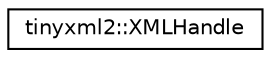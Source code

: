 digraph "Graphical Class Hierarchy"
{
  edge [fontname="Helvetica",fontsize="10",labelfontname="Helvetica",labelfontsize="10"];
  node [fontname="Helvetica",fontsize="10",shape=record];
  rankdir="LR";
  Node1 [label="tinyxml2::XMLHandle",height=0.2,width=0.4,color="black", fillcolor="white", style="filled",URL="$classtinyxml2_1_1_x_m_l_handle.html"];
}
